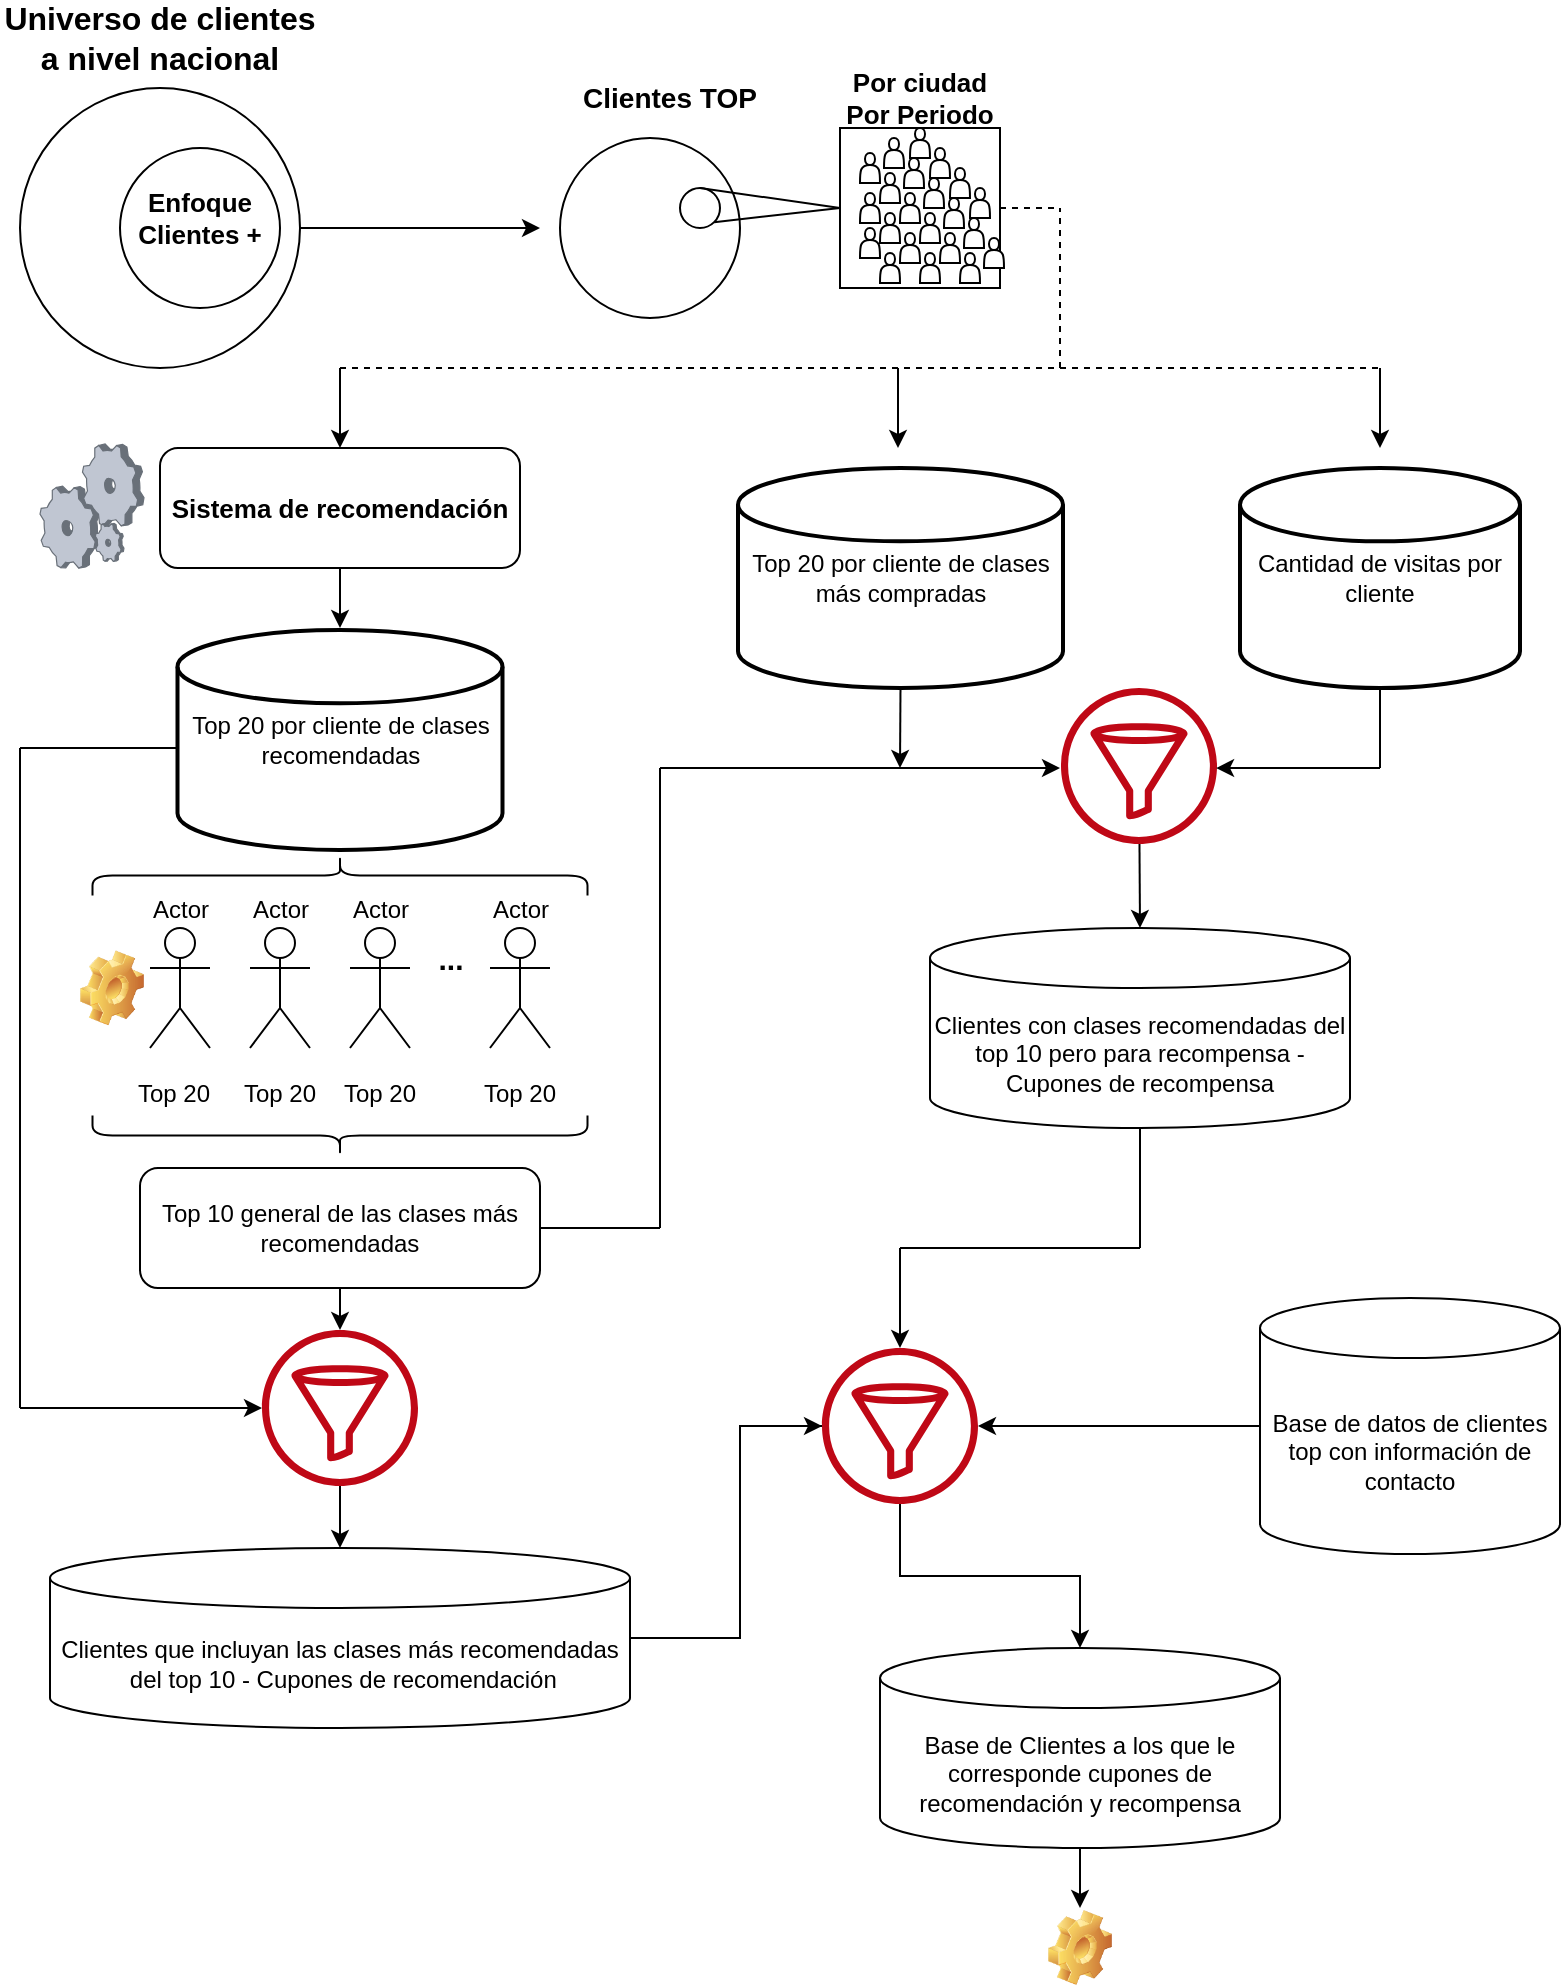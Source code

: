 <mxfile version="21.3.2" type="github">
  <diagram name="Página-1" id="LDBdHK_t5nrsPzFhc7is">
    <mxGraphModel dx="880" dy="452" grid="1" gridSize="10" guides="1" tooltips="1" connect="1" arrows="1" fold="1" page="1" pageScale="1" pageWidth="827" pageHeight="1169" math="0" shadow="0">
      <root>
        <mxCell id="0" />
        <mxCell id="1" parent="0" />
        <mxCell id="lZyJ6sqDVqnryt-lG0rH-1" value="" style="ellipse;whiteSpace=wrap;html=1;aspect=fixed;" parent="1" vertex="1">
          <mxGeometry x="40" y="60" width="140" height="140" as="geometry" />
        </mxCell>
        <mxCell id="lZyJ6sqDVqnryt-lG0rH-2" value="&lt;font style=&quot;font-size: 16px;&quot;&gt;Universo de clientes a nivel nacional&lt;/font&gt;" style="text;html=1;strokeColor=none;fillColor=none;align=center;verticalAlign=middle;whiteSpace=wrap;rounded=0;fontStyle=1;fontSize=16;" parent="1" vertex="1">
          <mxGeometry x="30" y="20" width="160" height="30" as="geometry" />
        </mxCell>
        <mxCell id="lZyJ6sqDVqnryt-lG0rH-7" value="" style="endArrow=classic;html=1;rounded=0;exitX=1;exitY=0.5;exitDx=0;exitDy=0;" parent="1" source="lZyJ6sqDVqnryt-lG0rH-1" edge="1">
          <mxGeometry width="50" height="50" relative="1" as="geometry">
            <mxPoint x="390" y="180" as="sourcePoint" />
            <mxPoint x="300" y="130" as="targetPoint" />
          </mxGeometry>
        </mxCell>
        <mxCell id="lZyJ6sqDVqnryt-lG0rH-10" value="" style="ellipse;whiteSpace=wrap;html=1;aspect=fixed;" parent="1" vertex="1">
          <mxGeometry x="310" y="85" width="90" height="90" as="geometry" />
        </mxCell>
        <mxCell id="lZyJ6sqDVqnryt-lG0rH-11" value="Clientes TOP" style="text;html=1;strokeColor=none;fillColor=none;align=center;verticalAlign=middle;whiteSpace=wrap;rounded=0;fontStyle=1;fontSize=14;" parent="1" vertex="1">
          <mxGeometry x="320" y="50" width="90" height="30" as="geometry" />
        </mxCell>
        <mxCell id="lZyJ6sqDVqnryt-lG0rH-13" value="" style="ellipse;whiteSpace=wrap;html=1;aspect=fixed;" parent="1" vertex="1">
          <mxGeometry x="370" y="110" width="20" height="20" as="geometry" />
        </mxCell>
        <mxCell id="lZyJ6sqDVqnryt-lG0rH-14" value="" style="endArrow=none;html=1;rounded=0;exitX=1;exitY=1;exitDx=0;exitDy=0;entryX=0;entryY=0.5;entryDx=0;entryDy=0;" parent="1" source="lZyJ6sqDVqnryt-lG0rH-13" target="lZyJ6sqDVqnryt-lG0rH-16" edge="1">
          <mxGeometry width="50" height="50" relative="1" as="geometry">
            <mxPoint x="390" y="160" as="sourcePoint" />
            <mxPoint x="440" y="110" as="targetPoint" />
          </mxGeometry>
        </mxCell>
        <mxCell id="lZyJ6sqDVqnryt-lG0rH-15" value="" style="endArrow=none;html=1;rounded=0;exitX=0.5;exitY=0;exitDx=0;exitDy=0;entryX=0;entryY=0.5;entryDx=0;entryDy=0;" parent="1" source="lZyJ6sqDVqnryt-lG0rH-13" target="lZyJ6sqDVqnryt-lG0rH-16" edge="1">
          <mxGeometry width="50" height="50" relative="1" as="geometry">
            <mxPoint x="390" y="160" as="sourcePoint" />
            <mxPoint x="440" y="110" as="targetPoint" />
          </mxGeometry>
        </mxCell>
        <mxCell id="lZyJ6sqDVqnryt-lG0rH-16" value="" style="whiteSpace=wrap;html=1;aspect=fixed;" parent="1" vertex="1">
          <mxGeometry x="450" y="80" width="80" height="80" as="geometry" />
        </mxCell>
        <mxCell id="lZyJ6sqDVqnryt-lG0rH-17" value="Por ciudad&lt;br style=&quot;font-size: 13px;&quot;&gt;Por Periodo" style="text;html=1;strokeColor=none;fillColor=none;align=center;verticalAlign=middle;whiteSpace=wrap;rounded=0;fontStyle=1;fontSize=13;" parent="1" vertex="1">
          <mxGeometry x="450" y="50" width="80" height="30" as="geometry" />
        </mxCell>
        <mxCell id="rWU9i9-iqi5T9KxDgLIL-1" value="" style="endArrow=none;html=1;rounded=0;exitX=1;exitY=0.5;exitDx=0;exitDy=0;dashed=1;" parent="1" source="lZyJ6sqDVqnryt-lG0rH-16" edge="1">
          <mxGeometry width="50" height="50" relative="1" as="geometry">
            <mxPoint x="610" y="120" as="sourcePoint" />
            <mxPoint x="560" y="120" as="targetPoint" />
          </mxGeometry>
        </mxCell>
        <mxCell id="rWU9i9-iqi5T9KxDgLIL-4" value="" style="shape=actor;whiteSpace=wrap;html=1;" parent="1" vertex="1">
          <mxGeometry x="460" y="92.5" width="10" height="15" as="geometry" />
        </mxCell>
        <mxCell id="rWU9i9-iqi5T9KxDgLIL-5" value="" style="shape=actor;whiteSpace=wrap;html=1;" parent="1" vertex="1">
          <mxGeometry x="470" y="102.5" width="10" height="15" as="geometry" />
        </mxCell>
        <mxCell id="rWU9i9-iqi5T9KxDgLIL-6" value="" style="shape=actor;whiteSpace=wrap;html=1;" parent="1" vertex="1">
          <mxGeometry x="480" y="112.5" width="10" height="15" as="geometry" />
        </mxCell>
        <mxCell id="rWU9i9-iqi5T9KxDgLIL-7" value="" style="shape=actor;whiteSpace=wrap;html=1;" parent="1" vertex="1">
          <mxGeometry x="490" y="122.5" width="10" height="15" as="geometry" />
        </mxCell>
        <mxCell id="rWU9i9-iqi5T9KxDgLIL-8" value="" style="shape=actor;whiteSpace=wrap;html=1;" parent="1" vertex="1">
          <mxGeometry x="500" y="132.5" width="10" height="15" as="geometry" />
        </mxCell>
        <mxCell id="rWU9i9-iqi5T9KxDgLIL-9" value="" style="shape=actor;whiteSpace=wrap;html=1;" parent="1" vertex="1">
          <mxGeometry x="510" y="142.5" width="10" height="15" as="geometry" />
        </mxCell>
        <mxCell id="rWU9i9-iqi5T9KxDgLIL-10" value="" style="shape=actor;whiteSpace=wrap;html=1;" parent="1" vertex="1">
          <mxGeometry x="460" y="112.5" width="10" height="15" as="geometry" />
        </mxCell>
        <mxCell id="rWU9i9-iqi5T9KxDgLIL-16" value="" style="shape=actor;whiteSpace=wrap;html=1;" parent="1" vertex="1">
          <mxGeometry x="470" y="122.5" width="10" height="15" as="geometry" />
        </mxCell>
        <mxCell id="rWU9i9-iqi5T9KxDgLIL-17" value="" style="shape=actor;whiteSpace=wrap;html=1;" parent="1" vertex="1">
          <mxGeometry x="480" y="132.5" width="10" height="15" as="geometry" />
        </mxCell>
        <mxCell id="rWU9i9-iqi5T9KxDgLIL-18" value="" style="shape=actor;whiteSpace=wrap;html=1;" parent="1" vertex="1">
          <mxGeometry x="490" y="142.5" width="10" height="15" as="geometry" />
        </mxCell>
        <mxCell id="rWU9i9-iqi5T9KxDgLIL-19" value="" style="shape=actor;whiteSpace=wrap;html=1;" parent="1" vertex="1">
          <mxGeometry x="472" y="85" width="10" height="15" as="geometry" />
        </mxCell>
        <mxCell id="rWU9i9-iqi5T9KxDgLIL-20" value="" style="shape=actor;whiteSpace=wrap;html=1;" parent="1" vertex="1">
          <mxGeometry x="482" y="95" width="10" height="15" as="geometry" />
        </mxCell>
        <mxCell id="rWU9i9-iqi5T9KxDgLIL-21" value="" style="shape=actor;whiteSpace=wrap;html=1;" parent="1" vertex="1">
          <mxGeometry x="492" y="105" width="10" height="15" as="geometry" />
        </mxCell>
        <mxCell id="rWU9i9-iqi5T9KxDgLIL-22" value="" style="shape=actor;whiteSpace=wrap;html=1;" parent="1" vertex="1">
          <mxGeometry x="502" y="115" width="10" height="15" as="geometry" />
        </mxCell>
        <mxCell id="rWU9i9-iqi5T9KxDgLIL-23" value="" style="shape=actor;whiteSpace=wrap;html=1;" parent="1" vertex="1">
          <mxGeometry x="512" y="125" width="10" height="15" as="geometry" />
        </mxCell>
        <mxCell id="rWU9i9-iqi5T9KxDgLIL-24" value="" style="shape=actor;whiteSpace=wrap;html=1;" parent="1" vertex="1">
          <mxGeometry x="522" y="135" width="10" height="15" as="geometry" />
        </mxCell>
        <mxCell id="rWU9i9-iqi5T9KxDgLIL-25" value="" style="shape=actor;whiteSpace=wrap;html=1;" parent="1" vertex="1">
          <mxGeometry x="460" y="130" width="10" height="15" as="geometry" />
        </mxCell>
        <mxCell id="rWU9i9-iqi5T9KxDgLIL-26" value="" style="shape=actor;whiteSpace=wrap;html=1;" parent="1" vertex="1">
          <mxGeometry x="470" y="142.5" width="10" height="15" as="geometry" />
        </mxCell>
        <mxCell id="rWU9i9-iqi5T9KxDgLIL-27" value="" style="shape=actor;whiteSpace=wrap;html=1;" parent="1" vertex="1">
          <mxGeometry x="485" y="80" width="10" height="15" as="geometry" />
        </mxCell>
        <mxCell id="rWU9i9-iqi5T9KxDgLIL-28" value="" style="shape=actor;whiteSpace=wrap;html=1;" parent="1" vertex="1">
          <mxGeometry x="495" y="90" width="10" height="15" as="geometry" />
        </mxCell>
        <mxCell id="rWU9i9-iqi5T9KxDgLIL-29" value="" style="shape=actor;whiteSpace=wrap;html=1;" parent="1" vertex="1">
          <mxGeometry x="505" y="100" width="10" height="15" as="geometry" />
        </mxCell>
        <mxCell id="rWU9i9-iqi5T9KxDgLIL-30" value="" style="shape=actor;whiteSpace=wrap;html=1;" parent="1" vertex="1">
          <mxGeometry x="515" y="110" width="10" height="15" as="geometry" />
        </mxCell>
        <mxCell id="rWU9i9-iqi5T9KxDgLIL-35" value="" style="endArrow=none;html=1;rounded=0;dashed=1;" parent="1" edge="1">
          <mxGeometry width="50" height="50" relative="1" as="geometry">
            <mxPoint x="200" y="200" as="sourcePoint" />
            <mxPoint x="560" y="200" as="targetPoint" />
          </mxGeometry>
        </mxCell>
        <mxCell id="rWU9i9-iqi5T9KxDgLIL-36" value="" style="endArrow=classic;html=1;rounded=0;" parent="1" edge="1">
          <mxGeometry width="50" height="50" relative="1" as="geometry">
            <mxPoint x="200" y="200" as="sourcePoint" />
            <mxPoint x="200" y="240" as="targetPoint" />
          </mxGeometry>
        </mxCell>
        <mxCell id="rWU9i9-iqi5T9KxDgLIL-38" value="&lt;b&gt;&lt;font style=&quot;font-size: 13px;&quot;&gt;Sistema de recomendación&lt;/font&gt;&lt;/b&gt;" style="rounded=1;whiteSpace=wrap;html=1;" parent="1" vertex="1">
          <mxGeometry x="110" y="240" width="180" height="60" as="geometry" />
        </mxCell>
        <mxCell id="rWU9i9-iqi5T9KxDgLIL-39" value="" style="endArrow=none;dashed=1;html=1;rounded=0;" parent="1" edge="1">
          <mxGeometry width="50" height="50" relative="1" as="geometry">
            <mxPoint x="560" y="200" as="sourcePoint" />
            <mxPoint x="560" y="120" as="targetPoint" />
          </mxGeometry>
        </mxCell>
        <mxCell id="rWU9i9-iqi5T9KxDgLIL-40" value="" style="endArrow=none;dashed=1;html=1;rounded=0;" parent="1" edge="1">
          <mxGeometry width="50" height="50" relative="1" as="geometry">
            <mxPoint x="560" y="200" as="sourcePoint" />
            <mxPoint x="720" y="200" as="targetPoint" />
          </mxGeometry>
        </mxCell>
        <mxCell id="rWU9i9-iqi5T9KxDgLIL-41" value="" style="endArrow=classic;html=1;rounded=0;" parent="1" edge="1">
          <mxGeometry width="50" height="50" relative="1" as="geometry">
            <mxPoint x="479" y="200" as="sourcePoint" />
            <mxPoint x="479" y="240" as="targetPoint" />
          </mxGeometry>
        </mxCell>
        <mxCell id="rWU9i9-iqi5T9KxDgLIL-42" value="" style="verticalLabelPosition=bottom;sketch=0;aspect=fixed;html=1;verticalAlign=top;strokeColor=none;align=center;outlineConnect=0;shape=mxgraph.citrix.process;" parent="1" vertex="1">
          <mxGeometry x="50" y="238" width="52" height="62" as="geometry" />
        </mxCell>
        <mxCell id="rWU9i9-iqi5T9KxDgLIL-46" value="" style="ellipse;whiteSpace=wrap;html=1;aspect=fixed;" parent="1" vertex="1">
          <mxGeometry x="90" y="90" width="80" height="80" as="geometry" />
        </mxCell>
        <mxCell id="lZyJ6sqDVqnryt-lG0rH-9" value="Enfoque Clientes +" style="text;html=1;strokeColor=none;fillColor=none;align=center;verticalAlign=middle;whiteSpace=wrap;rounded=0;fontSize=13;fontStyle=1" parent="1" vertex="1">
          <mxGeometry x="80" y="105" width="100" height="40" as="geometry" />
        </mxCell>
        <mxCell id="rWU9i9-iqi5T9KxDgLIL-47" value="" style="endArrow=classic;html=1;rounded=0;" parent="1" edge="1">
          <mxGeometry width="50" height="50" relative="1" as="geometry">
            <mxPoint x="200" y="300" as="sourcePoint" />
            <mxPoint x="200" y="330" as="targetPoint" />
          </mxGeometry>
        </mxCell>
        <mxCell id="4HomfuytI-s5-69t1NZN-2" value="Actor" style="shape=umlActor;verticalLabelPosition=top;verticalAlign=bottom;html=1;outlineConnect=0;labelPosition=center;align=center;" parent="1" vertex="1">
          <mxGeometry x="105" y="480" width="30" height="60" as="geometry" />
        </mxCell>
        <mxCell id="4HomfuytI-s5-69t1NZN-8" value="" style="shape=curlyBracket;whiteSpace=wrap;html=1;rounded=1;labelPosition=left;verticalLabelPosition=middle;align=right;verticalAlign=middle;rotation=90;" parent="1" vertex="1">
          <mxGeometry x="190" y="330" width="20" height="247.5" as="geometry" />
        </mxCell>
        <mxCell id="4HomfuytI-s5-69t1NZN-9" value="Actor" style="shape=umlActor;verticalLabelPosition=top;verticalAlign=bottom;html=1;outlineConnect=0;labelPosition=center;align=center;" parent="1" vertex="1">
          <mxGeometry x="155" y="480" width="30" height="60" as="geometry" />
        </mxCell>
        <mxCell id="4HomfuytI-s5-69t1NZN-10" value="Actor" style="shape=umlActor;verticalLabelPosition=top;verticalAlign=bottom;html=1;outlineConnect=0;labelPosition=center;align=center;" parent="1" vertex="1">
          <mxGeometry x="205" y="480" width="30" height="60" as="geometry" />
        </mxCell>
        <mxCell id="4HomfuytI-s5-69t1NZN-11" value="&lt;b&gt;&lt;font style=&quot;font-size: 15px;&quot;&gt;...&lt;/font&gt;&lt;/b&gt;" style="text;html=1;align=center;verticalAlign=middle;resizable=0;points=[];autosize=1;strokeColor=none;fillColor=none;" parent="1" vertex="1">
          <mxGeometry x="235" y="480" width="40" height="30" as="geometry" />
        </mxCell>
        <mxCell id="4HomfuytI-s5-69t1NZN-12" value="Actor" style="shape=umlActor;verticalLabelPosition=top;verticalAlign=bottom;html=1;outlineConnect=0;labelPosition=center;align=center;" parent="1" vertex="1">
          <mxGeometry x="275" y="480" width="30" height="60" as="geometry" />
        </mxCell>
        <mxCell id="4HomfuytI-s5-69t1NZN-13" value="Top 20" style="text;html=1;strokeColor=none;fillColor=none;align=center;verticalAlign=middle;whiteSpace=wrap;rounded=0;" parent="1" vertex="1">
          <mxGeometry x="87" y="547.5" width="60" height="30" as="geometry" />
        </mxCell>
        <mxCell id="4HomfuytI-s5-69t1NZN-14" value="Top 20" style="text;html=1;strokeColor=none;fillColor=none;align=center;verticalAlign=middle;whiteSpace=wrap;rounded=0;" parent="1" vertex="1">
          <mxGeometry x="140" y="547.5" width="60" height="30" as="geometry" />
        </mxCell>
        <mxCell id="4HomfuytI-s5-69t1NZN-15" value="Top 20" style="text;html=1;strokeColor=none;fillColor=none;align=center;verticalAlign=middle;whiteSpace=wrap;rounded=0;" parent="1" vertex="1">
          <mxGeometry x="190" y="547.5" width="60" height="30" as="geometry" />
        </mxCell>
        <mxCell id="4HomfuytI-s5-69t1NZN-16" value="Top 20" style="text;html=1;strokeColor=none;fillColor=none;align=center;verticalAlign=middle;whiteSpace=wrap;rounded=0;" parent="1" vertex="1">
          <mxGeometry x="260" y="547.5" width="60" height="30" as="geometry" />
        </mxCell>
        <mxCell id="4HomfuytI-s5-69t1NZN-17" value="" style="shape=curlyBracket;whiteSpace=wrap;html=1;rounded=1;labelPosition=left;verticalLabelPosition=middle;align=right;verticalAlign=middle;rotation=-90;" parent="1" vertex="1">
          <mxGeometry x="190" y="460" width="20" height="247.5" as="geometry" />
        </mxCell>
        <mxCell id="4HomfuytI-s5-69t1NZN-18" value="" style="shape=image;html=1;verticalLabelPosition=bottom;verticalAlign=top;imageAspect=1;aspect=fixed;image=img/clipart/Gear_128x128.png" parent="1" vertex="1">
          <mxGeometry x="70" y="491.23" width="32" height="37.54" as="geometry" />
        </mxCell>
        <mxCell id="4HomfuytI-s5-69t1NZN-21" value="&lt;font style=&quot;font-size: 12px;&quot;&gt;Top 20 por cliente de clases recomendadas&lt;/font&gt;" style="strokeWidth=2;html=1;shape=mxgraph.flowchart.database;whiteSpace=wrap;" parent="1" vertex="1">
          <mxGeometry x="118.75" y="331" width="162.5" height="110" as="geometry" />
        </mxCell>
        <mxCell id="4HomfuytI-s5-69t1NZN-22" value="Top 20 por cliente de clases más compradas" style="strokeWidth=2;html=1;shape=mxgraph.flowchart.database;whiteSpace=wrap;" parent="1" vertex="1">
          <mxGeometry x="399" y="250" width="162.5" height="110" as="geometry" />
        </mxCell>
        <mxCell id="AdBYq1xFmMbyyhqE8FVt-1" value="Top 10 general de las clases más recomendadas" style="rounded=1;whiteSpace=wrap;html=1;" vertex="1" parent="1">
          <mxGeometry x="100" y="600" width="200" height="60" as="geometry" />
        </mxCell>
        <mxCell id="AdBYq1xFmMbyyhqE8FVt-2" value="" style="endArrow=none;html=1;rounded=0;" edge="1" parent="1">
          <mxGeometry width="50" height="50" relative="1" as="geometry">
            <mxPoint x="40" y="390" as="sourcePoint" />
            <mxPoint x="118.75" y="390" as="targetPoint" />
          </mxGeometry>
        </mxCell>
        <mxCell id="AdBYq1xFmMbyyhqE8FVt-3" value="" style="endArrow=none;html=1;rounded=0;" edge="1" parent="1">
          <mxGeometry width="50" height="50" relative="1" as="geometry">
            <mxPoint x="40" y="720" as="sourcePoint" />
            <mxPoint x="40" y="390" as="targetPoint" />
          </mxGeometry>
        </mxCell>
        <mxCell id="AdBYq1xFmMbyyhqE8FVt-4" value="" style="sketch=0;outlineConnect=0;fontColor=#232F3E;gradientColor=none;fillColor=#BF0816;strokeColor=none;dashed=0;verticalLabelPosition=bottom;verticalAlign=top;align=center;html=1;fontSize=12;fontStyle=0;aspect=fixed;pointerEvents=1;shape=mxgraph.aws4.filtering_rule;" vertex="1" parent="1">
          <mxGeometry x="161" y="681" width="78" height="78" as="geometry" />
        </mxCell>
        <mxCell id="AdBYq1xFmMbyyhqE8FVt-5" value="" style="endArrow=classic;html=1;rounded=0;startArrow=none;startFill=0;endFill=1;" edge="1" parent="1" target="AdBYq1xFmMbyyhqE8FVt-4">
          <mxGeometry width="50" height="50" relative="1" as="geometry">
            <mxPoint x="40" y="720" as="sourcePoint" />
            <mxPoint x="120" y="720" as="targetPoint" />
          </mxGeometry>
        </mxCell>
        <mxCell id="AdBYq1xFmMbyyhqE8FVt-6" value="" style="endArrow=none;html=1;rounded=0;entryX=0.5;entryY=1;entryDx=0;entryDy=0;startArrow=classic;startFill=1;" edge="1" parent="1" source="AdBYq1xFmMbyyhqE8FVt-4" target="AdBYq1xFmMbyyhqE8FVt-1">
          <mxGeometry width="50" height="50" relative="1" as="geometry">
            <mxPoint x="370" y="680" as="sourcePoint" />
            <mxPoint x="390" y="660" as="targetPoint" />
          </mxGeometry>
        </mxCell>
        <mxCell id="AdBYq1xFmMbyyhqE8FVt-9" value="" style="endArrow=classic;html=1;rounded=0;endFill=1;" edge="1" parent="1" source="AdBYq1xFmMbyyhqE8FVt-4">
          <mxGeometry width="50" height="50" relative="1" as="geometry">
            <mxPoint x="200" y="770" as="sourcePoint" />
            <mxPoint x="200" y="790" as="targetPoint" />
          </mxGeometry>
        </mxCell>
        <mxCell id="AdBYq1xFmMbyyhqE8FVt-37" style="edgeStyle=orthogonalEdgeStyle;rounded=0;orthogonalLoop=1;jettySize=auto;html=1;endArrow=none;endFill=0;" edge="1" parent="1" source="AdBYq1xFmMbyyhqE8FVt-10" target="AdBYq1xFmMbyyhqE8FVt-28">
          <mxGeometry relative="1" as="geometry">
            <Array as="points">
              <mxPoint x="400" y="835" />
              <mxPoint x="400" y="729" />
            </Array>
          </mxGeometry>
        </mxCell>
        <mxCell id="AdBYq1xFmMbyyhqE8FVt-10" value="Clientes que incluyan las clases más recomendadas&lt;br&gt;&amp;nbsp;del top 10 - Cupones de recomendación" style="shape=cylinder3;whiteSpace=wrap;html=1;boundedLbl=1;backgroundOutline=1;size=15;" vertex="1" parent="1">
          <mxGeometry x="55" y="790" width="290" height="90" as="geometry" />
        </mxCell>
        <mxCell id="AdBYq1xFmMbyyhqE8FVt-12" value="" style="endArrow=classic;html=1;rounded=0;" edge="1" parent="1">
          <mxGeometry width="50" height="50" relative="1" as="geometry">
            <mxPoint x="720" y="200" as="sourcePoint" />
            <mxPoint x="720" y="240" as="targetPoint" />
          </mxGeometry>
        </mxCell>
        <mxCell id="AdBYq1xFmMbyyhqE8FVt-14" value="Cantidad de visitas por cliente" style="strokeWidth=2;html=1;shape=mxgraph.flowchart.database;whiteSpace=wrap;" vertex="1" parent="1">
          <mxGeometry x="650" y="250" width="140" height="110" as="geometry" />
        </mxCell>
        <mxCell id="AdBYq1xFmMbyyhqE8FVt-16" value="" style="endArrow=none;html=1;rounded=0;exitX=1;exitY=0.5;exitDx=0;exitDy=0;" edge="1" parent="1" source="AdBYq1xFmMbyyhqE8FVt-1">
          <mxGeometry width="50" height="50" relative="1" as="geometry">
            <mxPoint x="340" y="630" as="sourcePoint" />
            <mxPoint x="360" y="630" as="targetPoint" />
          </mxGeometry>
        </mxCell>
        <mxCell id="AdBYq1xFmMbyyhqE8FVt-17" value="" style="endArrow=none;html=1;rounded=0;" edge="1" parent="1">
          <mxGeometry width="50" height="50" relative="1" as="geometry">
            <mxPoint x="360" y="630" as="sourcePoint" />
            <mxPoint x="360" y="400" as="targetPoint" />
          </mxGeometry>
        </mxCell>
        <mxCell id="AdBYq1xFmMbyyhqE8FVt-18" value="" style="endArrow=classic;html=1;rounded=0;endFill=1;" edge="1" parent="1">
          <mxGeometry width="50" height="50" relative="1" as="geometry">
            <mxPoint x="360" y="400" as="sourcePoint" />
            <mxPoint x="560" y="400" as="targetPoint" />
          </mxGeometry>
        </mxCell>
        <mxCell id="AdBYq1xFmMbyyhqE8FVt-21" value="" style="sketch=0;outlineConnect=0;fontColor=#232F3E;gradientColor=none;fillColor=#BF0816;strokeColor=none;dashed=0;verticalLabelPosition=bottom;verticalAlign=top;align=center;html=1;fontSize=12;fontStyle=0;aspect=fixed;pointerEvents=1;shape=mxgraph.aws4.filtering_rule;" vertex="1" parent="1">
          <mxGeometry x="560.5" y="360" width="78" height="78" as="geometry" />
        </mxCell>
        <mxCell id="AdBYq1xFmMbyyhqE8FVt-22" value="" style="endArrow=none;html=1;rounded=0;entryX=0.5;entryY=1;entryDx=0;entryDy=0;entryPerimeter=0;" edge="1" parent="1" target="AdBYq1xFmMbyyhqE8FVt-14">
          <mxGeometry width="50" height="50" relative="1" as="geometry">
            <mxPoint x="720" y="400" as="sourcePoint" />
            <mxPoint x="730" y="380" as="targetPoint" />
          </mxGeometry>
        </mxCell>
        <mxCell id="AdBYq1xFmMbyyhqE8FVt-23" value="" style="endArrow=none;html=1;rounded=0;exitX=0.994;exitY=0.513;exitDx=0;exitDy=0;exitPerimeter=0;endFill=0;startArrow=classic;startFill=1;" edge="1" parent="1" source="AdBYq1xFmMbyyhqE8FVt-21">
          <mxGeometry width="50" height="50" relative="1" as="geometry">
            <mxPoint x="670" y="470" as="sourcePoint" />
            <mxPoint x="720" y="400" as="targetPoint" />
          </mxGeometry>
        </mxCell>
        <mxCell id="AdBYq1xFmMbyyhqE8FVt-25" value="" style="endArrow=none;html=1;rounded=0;startArrow=classic;startFill=1;" edge="1" parent="1" target="AdBYq1xFmMbyyhqE8FVt-21">
          <mxGeometry width="50" height="50" relative="1" as="geometry">
            <mxPoint x="600" y="480" as="sourcePoint" />
            <mxPoint x="610" y="450" as="targetPoint" />
          </mxGeometry>
        </mxCell>
        <mxCell id="AdBYq1xFmMbyyhqE8FVt-26" value="Clientes con clases recomendadas del top 10 pero para recompensa - Cupones de recompensa" style="shape=cylinder3;whiteSpace=wrap;html=1;boundedLbl=1;backgroundOutline=1;size=15;" vertex="1" parent="1">
          <mxGeometry x="495" y="480" width="210" height="100" as="geometry" />
        </mxCell>
        <mxCell id="AdBYq1xFmMbyyhqE8FVt-27" value="Base de datos de clientes top con información de contacto" style="shape=cylinder3;whiteSpace=wrap;html=1;boundedLbl=1;backgroundOutline=1;size=15;" vertex="1" parent="1">
          <mxGeometry x="660" y="665" width="150" height="128" as="geometry" />
        </mxCell>
        <mxCell id="AdBYq1xFmMbyyhqE8FVt-28" value="" style="sketch=0;outlineConnect=0;fontColor=#232F3E;gradientColor=none;fillColor=#BF0816;strokeColor=none;dashed=0;verticalLabelPosition=bottom;verticalAlign=top;align=center;html=1;fontSize=12;fontStyle=0;aspect=fixed;pointerEvents=1;shape=mxgraph.aws4.filtering_rule;" vertex="1" parent="1">
          <mxGeometry x="441" y="690" width="78" height="78" as="geometry" />
        </mxCell>
        <mxCell id="AdBYq1xFmMbyyhqE8FVt-29" value="" style="endArrow=none;html=1;rounded=0;entryX=0.5;entryY=1;entryDx=0;entryDy=0;entryPerimeter=0;" edge="1" parent="1" target="AdBYq1xFmMbyyhqE8FVt-26">
          <mxGeometry width="50" height="50" relative="1" as="geometry">
            <mxPoint x="600" y="640" as="sourcePoint" />
            <mxPoint x="610" y="590" as="targetPoint" />
          </mxGeometry>
        </mxCell>
        <mxCell id="AdBYq1xFmMbyyhqE8FVt-30" value="" style="endArrow=none;html=1;rounded=0;" edge="1" parent="1">
          <mxGeometry width="50" height="50" relative="1" as="geometry">
            <mxPoint x="480" y="640" as="sourcePoint" />
            <mxPoint x="600" y="640" as="targetPoint" />
          </mxGeometry>
        </mxCell>
        <mxCell id="AdBYq1xFmMbyyhqE8FVt-31" value="" style="endArrow=none;html=1;rounded=0;startArrow=classic;startFill=1;" edge="1" parent="1" source="AdBYq1xFmMbyyhqE8FVt-28">
          <mxGeometry width="50" height="50" relative="1" as="geometry">
            <mxPoint x="430" y="700" as="sourcePoint" />
            <mxPoint x="480" y="640" as="targetPoint" />
          </mxGeometry>
        </mxCell>
        <mxCell id="AdBYq1xFmMbyyhqE8FVt-32" value="" style="endArrow=none;html=1;rounded=0;entryX=0;entryY=0.5;entryDx=0;entryDy=0;entryPerimeter=0;endFill=0;startArrow=classic;startFill=1;" edge="1" parent="1" source="AdBYq1xFmMbyyhqE8FVt-28" target="AdBYq1xFmMbyyhqE8FVt-27">
          <mxGeometry width="50" height="50" relative="1" as="geometry">
            <mxPoint x="570" y="760" as="sourcePoint" />
            <mxPoint x="620" y="710" as="targetPoint" />
          </mxGeometry>
        </mxCell>
        <mxCell id="AdBYq1xFmMbyyhqE8FVt-34" value="" style="endArrow=none;html=1;rounded=0;" edge="1" parent="1">
          <mxGeometry width="50" height="50" relative="1" as="geometry">
            <mxPoint x="400" y="835" as="sourcePoint" />
            <mxPoint x="400" y="730" as="targetPoint" />
          </mxGeometry>
        </mxCell>
        <mxCell id="AdBYq1xFmMbyyhqE8FVt-36" value="" style="endArrow=classic;html=1;rounded=0;endFill=1;" edge="1" parent="1" target="AdBYq1xFmMbyyhqE8FVt-28">
          <mxGeometry width="50" height="50" relative="1" as="geometry">
            <mxPoint x="400" y="729" as="sourcePoint" />
            <mxPoint x="430" y="699" as="targetPoint" />
          </mxGeometry>
        </mxCell>
        <mxCell id="AdBYq1xFmMbyyhqE8FVt-40" value="" style="edgeStyle=orthogonalEdgeStyle;rounded=0;orthogonalLoop=1;jettySize=auto;html=1;endArrow=none;endFill=0;startArrow=classic;startFill=1;" edge="1" parent="1" source="AdBYq1xFmMbyyhqE8FVt-39" target="AdBYq1xFmMbyyhqE8FVt-28">
          <mxGeometry relative="1" as="geometry" />
        </mxCell>
        <mxCell id="AdBYq1xFmMbyyhqE8FVt-39" value="Base de Clientes a los que le corresponde cupones de recomendación y recompensa" style="shape=cylinder3;whiteSpace=wrap;html=1;boundedLbl=1;backgroundOutline=1;size=15;" vertex="1" parent="1">
          <mxGeometry x="470" y="840" width="200" height="100" as="geometry" />
        </mxCell>
        <mxCell id="AdBYq1xFmMbyyhqE8FVt-42" value="" style="endArrow=none;html=1;rounded=0;entryX=0.5;entryY=1;entryDx=0;entryDy=0;entryPerimeter=0;startArrow=classic;startFill=1;" edge="1" parent="1" target="4HomfuytI-s5-69t1NZN-22">
          <mxGeometry width="50" height="50" relative="1" as="geometry">
            <mxPoint x="480" y="400" as="sourcePoint" />
            <mxPoint x="490" y="410" as="targetPoint" />
          </mxGeometry>
        </mxCell>
        <mxCell id="AdBYq1xFmMbyyhqE8FVt-44" value="" style="endArrow=classic;html=1;rounded=0;exitX=0.5;exitY=1;exitDx=0;exitDy=0;exitPerimeter=0;jumpSize=6;" edge="1" parent="1" source="AdBYq1xFmMbyyhqE8FVt-39">
          <mxGeometry width="50" height="50" relative="1" as="geometry">
            <mxPoint x="560" y="1020" as="sourcePoint" />
            <mxPoint x="570" y="970" as="targetPoint" />
          </mxGeometry>
        </mxCell>
        <mxCell id="AdBYq1xFmMbyyhqE8FVt-45" value="" style="shape=image;html=1;verticalLabelPosition=bottom;verticalAlign=top;imageAspect=1;aspect=fixed;image=img/clipart/Gear_128x128.png" vertex="1" parent="1">
          <mxGeometry x="554" y="971" width="32" height="37.54" as="geometry" />
        </mxCell>
      </root>
    </mxGraphModel>
  </diagram>
</mxfile>
